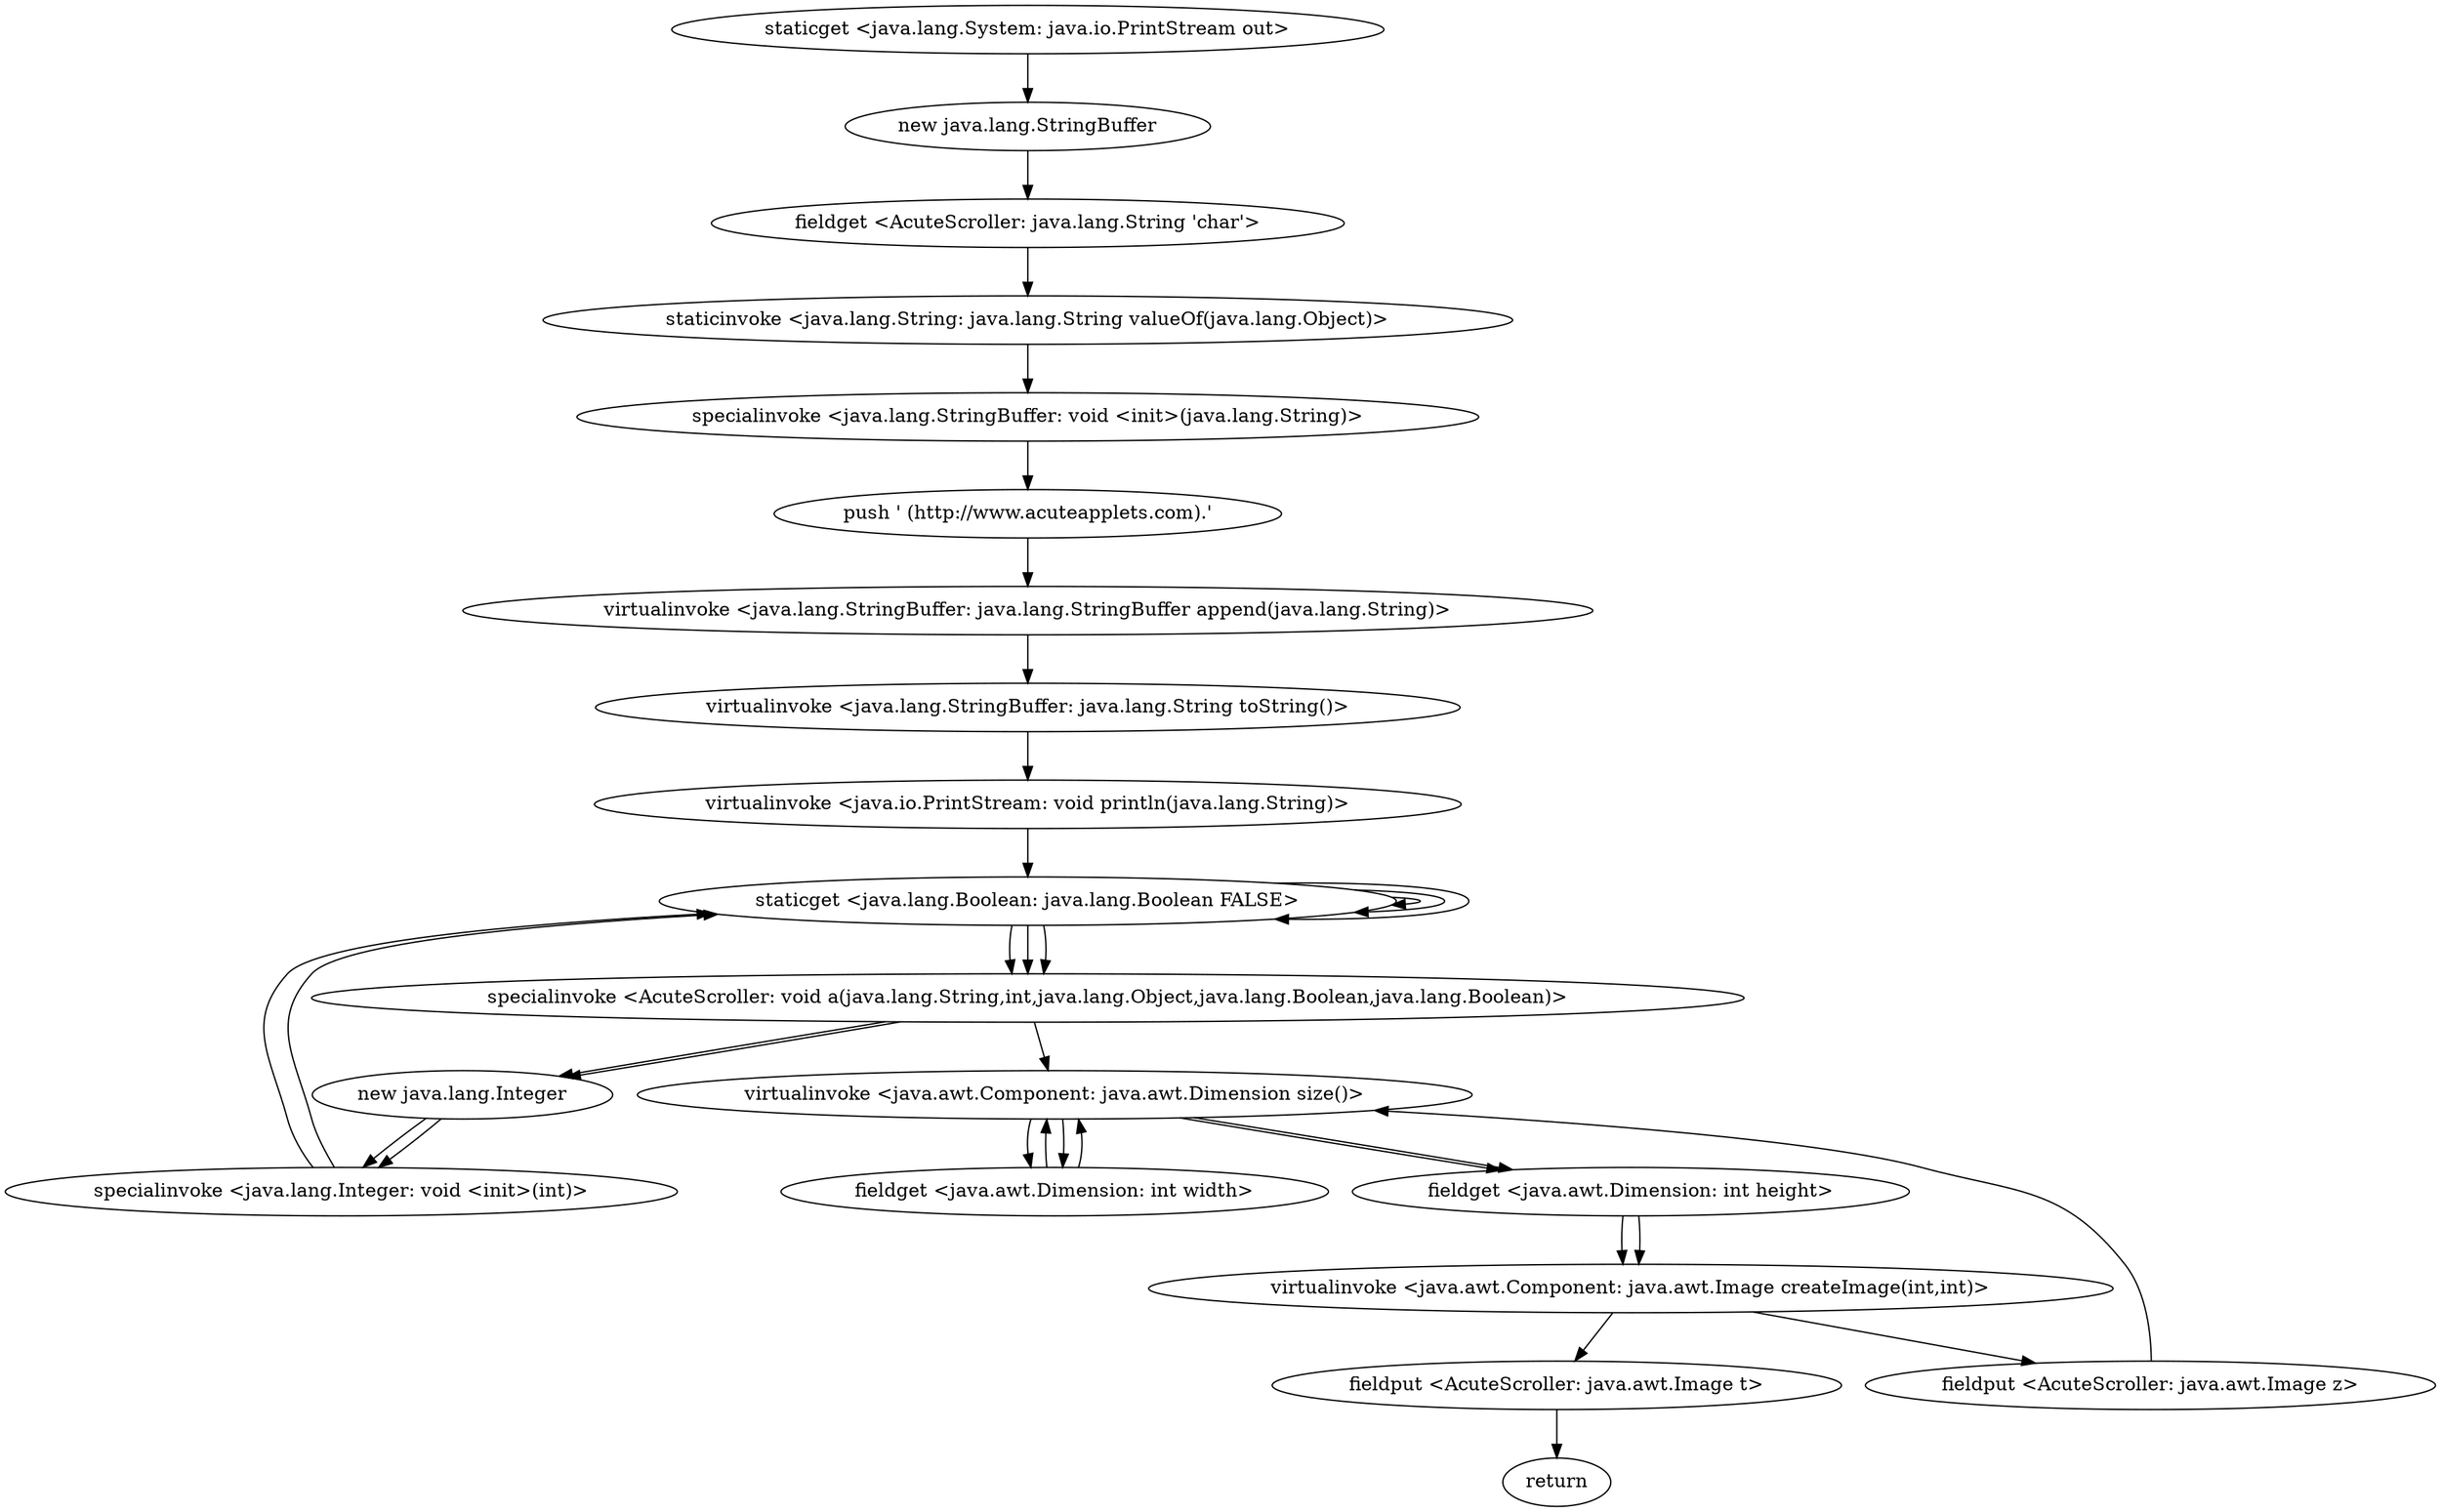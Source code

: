 digraph "" {
"staticget <java.lang.System: java.io.PrintStream out>";
 "staticget <java.lang.System: java.io.PrintStream out>"->"new java.lang.StringBuffer";
 "new java.lang.StringBuffer"->"fieldget <AcuteScroller: java.lang.String 'char'>";
 "fieldget <AcuteScroller: java.lang.String 'char'>"->"staticinvoke <java.lang.String: java.lang.String valueOf(java.lang.Object)>";
 "staticinvoke <java.lang.String: java.lang.String valueOf(java.lang.Object)>"->"specialinvoke <java.lang.StringBuffer: void <init>(java.lang.String)>";
 "specialinvoke <java.lang.StringBuffer: void <init>(java.lang.String)>"->"push ' (http://www.acuteapplets.com).'";
 "push ' (http://www.acuteapplets.com).'"->"virtualinvoke <java.lang.StringBuffer: java.lang.StringBuffer append(java.lang.String)>";
 "virtualinvoke <java.lang.StringBuffer: java.lang.StringBuffer append(java.lang.String)>"->"virtualinvoke <java.lang.StringBuffer: java.lang.String toString()>";
 "virtualinvoke <java.lang.StringBuffer: java.lang.String toString()>"->"virtualinvoke <java.io.PrintStream: void println(java.lang.String)>";
 "virtualinvoke <java.io.PrintStream: void println(java.lang.String)>"->"staticget <java.lang.Boolean: java.lang.Boolean FALSE>";
 "staticget <java.lang.Boolean: java.lang.Boolean FALSE>"->"staticget <java.lang.Boolean: java.lang.Boolean FALSE>";
 "staticget <java.lang.Boolean: java.lang.Boolean FALSE>"->"specialinvoke <AcuteScroller: void a(java.lang.String,int,java.lang.Object,java.lang.Boolean,java.lang.Boolean)>";
 "specialinvoke <AcuteScroller: void a(java.lang.String,int,java.lang.Object,java.lang.Boolean,java.lang.Boolean)>"->"new java.lang.Integer";
 "new java.lang.Integer"->"specialinvoke <java.lang.Integer: void <init>(int)>";
 "specialinvoke <java.lang.Integer: void <init>(int)>"->"staticget <java.lang.Boolean: java.lang.Boolean FALSE>";
 "staticget <java.lang.Boolean: java.lang.Boolean FALSE>"->"staticget <java.lang.Boolean: java.lang.Boolean FALSE>";
 "staticget <java.lang.Boolean: java.lang.Boolean FALSE>"->"specialinvoke <AcuteScroller: void a(java.lang.String,int,java.lang.Object,java.lang.Boolean,java.lang.Boolean)>";
 "specialinvoke <AcuteScroller: void a(java.lang.String,int,java.lang.Object,java.lang.Boolean,java.lang.Boolean)>"->"new java.lang.Integer";
 "new java.lang.Integer"->"specialinvoke <java.lang.Integer: void <init>(int)>";
 "specialinvoke <java.lang.Integer: void <init>(int)>"->"staticget <java.lang.Boolean: java.lang.Boolean FALSE>";
 "staticget <java.lang.Boolean: java.lang.Boolean FALSE>"->"staticget <java.lang.Boolean: java.lang.Boolean FALSE>";
 "staticget <java.lang.Boolean: java.lang.Boolean FALSE>"->"specialinvoke <AcuteScroller: void a(java.lang.String,int,java.lang.Object,java.lang.Boolean,java.lang.Boolean)>";
 "specialinvoke <AcuteScroller: void a(java.lang.String,int,java.lang.Object,java.lang.Boolean,java.lang.Boolean)>"->"virtualinvoke <java.awt.Component: java.awt.Dimension size()>";
 "virtualinvoke <java.awt.Component: java.awt.Dimension size()>"->"fieldget <java.awt.Dimension: int width>";
 "fieldget <java.awt.Dimension: int width>"->"virtualinvoke <java.awt.Component: java.awt.Dimension size()>";
 "virtualinvoke <java.awt.Component: java.awt.Dimension size()>"->"fieldget <java.awt.Dimension: int height>";
 "fieldget <java.awt.Dimension: int height>"->"virtualinvoke <java.awt.Component: java.awt.Image createImage(int,int)>";
 "virtualinvoke <java.awt.Component: java.awt.Image createImage(int,int)>"->"fieldput <AcuteScroller: java.awt.Image z>";
 "fieldput <AcuteScroller: java.awt.Image z>"->"virtualinvoke <java.awt.Component: java.awt.Dimension size()>";
 "virtualinvoke <java.awt.Component: java.awt.Dimension size()>"->"fieldget <java.awt.Dimension: int width>";
 "fieldget <java.awt.Dimension: int width>"->"virtualinvoke <java.awt.Component: java.awt.Dimension size()>";
 "virtualinvoke <java.awt.Component: java.awt.Dimension size()>"->"fieldget <java.awt.Dimension: int height>";
 "fieldget <java.awt.Dimension: int height>"->"virtualinvoke <java.awt.Component: java.awt.Image createImage(int,int)>";
 "virtualinvoke <java.awt.Component: java.awt.Image createImage(int,int)>"->"fieldput <AcuteScroller: java.awt.Image t>";
 "fieldput <AcuteScroller: java.awt.Image t>"->"return";
}
